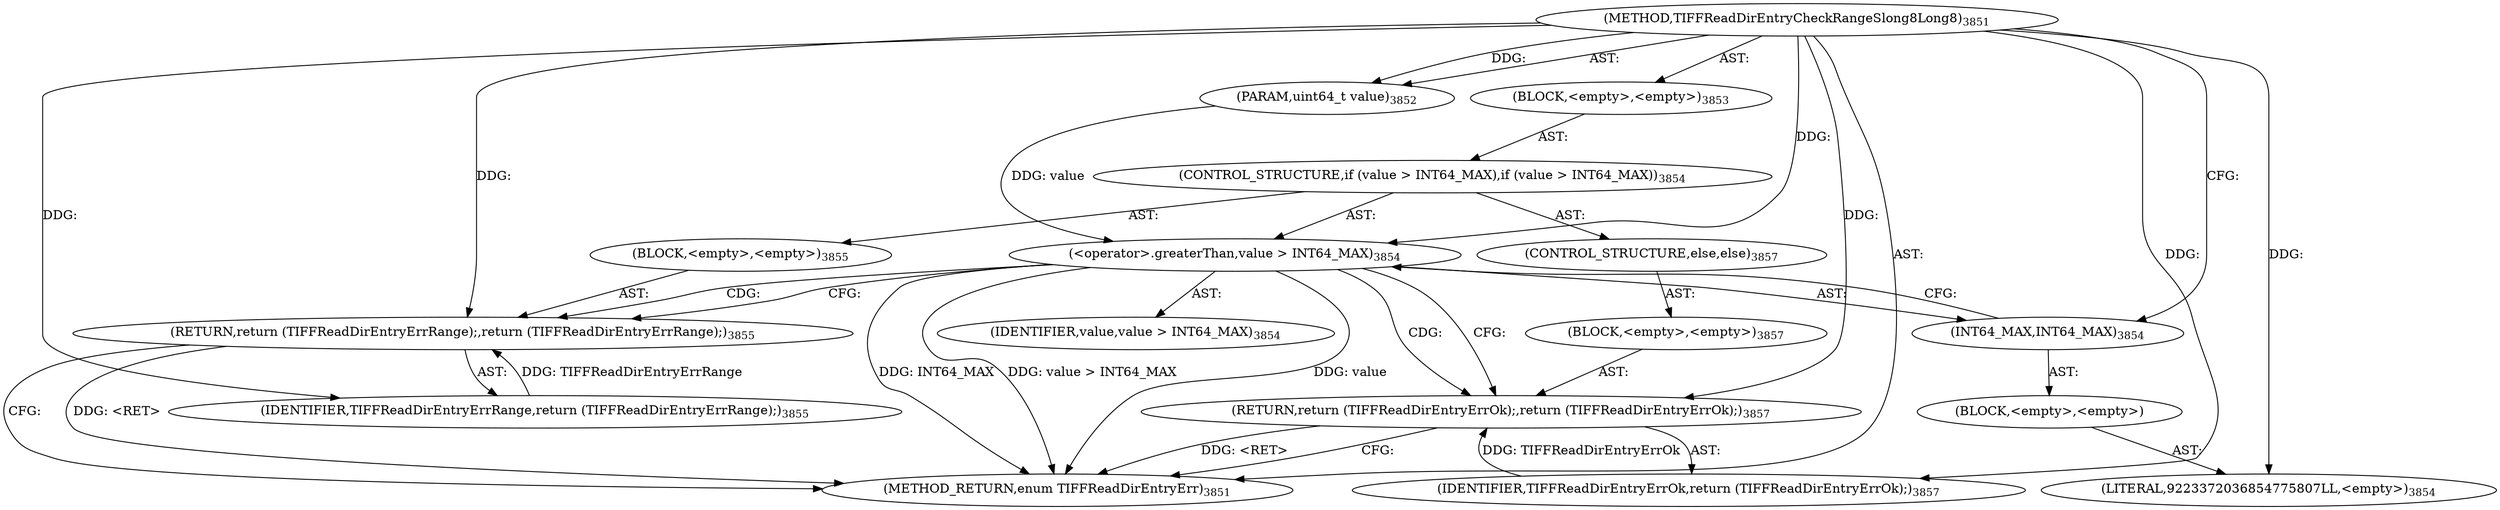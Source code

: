 digraph "TIFFReadDirEntryCheckRangeSlong8Long8" {  
"87979" [label = <(METHOD,TIFFReadDirEntryCheckRangeSlong8Long8)<SUB>3851</SUB>> ]
"87980" [label = <(PARAM,uint64_t value)<SUB>3852</SUB>> ]
"87981" [label = <(BLOCK,&lt;empty&gt;,&lt;empty&gt;)<SUB>3853</SUB>> ]
"87982" [label = <(CONTROL_STRUCTURE,if (value &gt; INT64_MAX),if (value &gt; INT64_MAX))<SUB>3854</SUB>> ]
"87983" [label = <(&lt;operator&gt;.greaterThan,value &gt; INT64_MAX)<SUB>3854</SUB>> ]
"87984" [label = <(IDENTIFIER,value,value &gt; INT64_MAX)<SUB>3854</SUB>> ]
"87985" [label = <(INT64_MAX,INT64_MAX)<SUB>3854</SUB>> ]
"87986" [label = <(BLOCK,&lt;empty&gt;,&lt;empty&gt;)> ]
"87987" [label = <(LITERAL,9223372036854775807LL,&lt;empty&gt;)<SUB>3854</SUB>> ]
"87988" [label = <(BLOCK,&lt;empty&gt;,&lt;empty&gt;)<SUB>3855</SUB>> ]
"87989" [label = <(RETURN,return (TIFFReadDirEntryErrRange);,return (TIFFReadDirEntryErrRange);)<SUB>3855</SUB>> ]
"87990" [label = <(IDENTIFIER,TIFFReadDirEntryErrRange,return (TIFFReadDirEntryErrRange);)<SUB>3855</SUB>> ]
"87991" [label = <(CONTROL_STRUCTURE,else,else)<SUB>3857</SUB>> ]
"87992" [label = <(BLOCK,&lt;empty&gt;,&lt;empty&gt;)<SUB>3857</SUB>> ]
"87993" [label = <(RETURN,return (TIFFReadDirEntryErrOk);,return (TIFFReadDirEntryErrOk);)<SUB>3857</SUB>> ]
"87994" [label = <(IDENTIFIER,TIFFReadDirEntryErrOk,return (TIFFReadDirEntryErrOk);)<SUB>3857</SUB>> ]
"87995" [label = <(METHOD_RETURN,enum TIFFReadDirEntryErr)<SUB>3851</SUB>> ]
  "87979" -> "87980"  [ label = "AST: "] 
  "87979" -> "87981"  [ label = "AST: "] 
  "87979" -> "87995"  [ label = "AST: "] 
  "87981" -> "87982"  [ label = "AST: "] 
  "87982" -> "87983"  [ label = "AST: "] 
  "87982" -> "87988"  [ label = "AST: "] 
  "87982" -> "87991"  [ label = "AST: "] 
  "87983" -> "87984"  [ label = "AST: "] 
  "87983" -> "87985"  [ label = "AST: "] 
  "87985" -> "87986"  [ label = "AST: "] 
  "87986" -> "87987"  [ label = "AST: "] 
  "87988" -> "87989"  [ label = "AST: "] 
  "87989" -> "87990"  [ label = "AST: "] 
  "87991" -> "87992"  [ label = "AST: "] 
  "87992" -> "87993"  [ label = "AST: "] 
  "87993" -> "87994"  [ label = "AST: "] 
  "87983" -> "87989"  [ label = "CFG: "] 
  "87983" -> "87993"  [ label = "CFG: "] 
  "87985" -> "87983"  [ label = "CFG: "] 
  "87989" -> "87995"  [ label = "CFG: "] 
  "87993" -> "87995"  [ label = "CFG: "] 
  "87979" -> "87985"  [ label = "CFG: "] 
  "87989" -> "87995"  [ label = "DDG: &lt;RET&gt;"] 
  "87993" -> "87995"  [ label = "DDG: &lt;RET&gt;"] 
  "87983" -> "87995"  [ label = "DDG: value"] 
  "87983" -> "87995"  [ label = "DDG: INT64_MAX"] 
  "87983" -> "87995"  [ label = "DDG: value &gt; INT64_MAX"] 
  "87979" -> "87980"  [ label = "DDG: "] 
  "87980" -> "87983"  [ label = "DDG: value"] 
  "87979" -> "87983"  [ label = "DDG: "] 
  "87990" -> "87989"  [ label = "DDG: TIFFReadDirEntryErrRange"] 
  "87979" -> "87989"  [ label = "DDG: "] 
  "87979" -> "87990"  [ label = "DDG: "] 
  "87994" -> "87993"  [ label = "DDG: TIFFReadDirEntryErrOk"] 
  "87979" -> "87993"  [ label = "DDG: "] 
  "87979" -> "87987"  [ label = "DDG: "] 
  "87979" -> "87994"  [ label = "DDG: "] 
  "87983" -> "87989"  [ label = "CDG: "] 
  "87983" -> "87993"  [ label = "CDG: "] 
}
